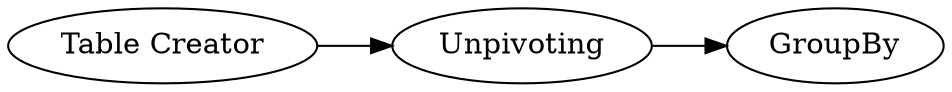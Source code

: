 digraph {
	1 [label="Table Creator"]
	2 [label=Unpivoting]
	3 [label=GroupBy]
	1 -> 2
	2 -> 3
	rankdir=LR
}
